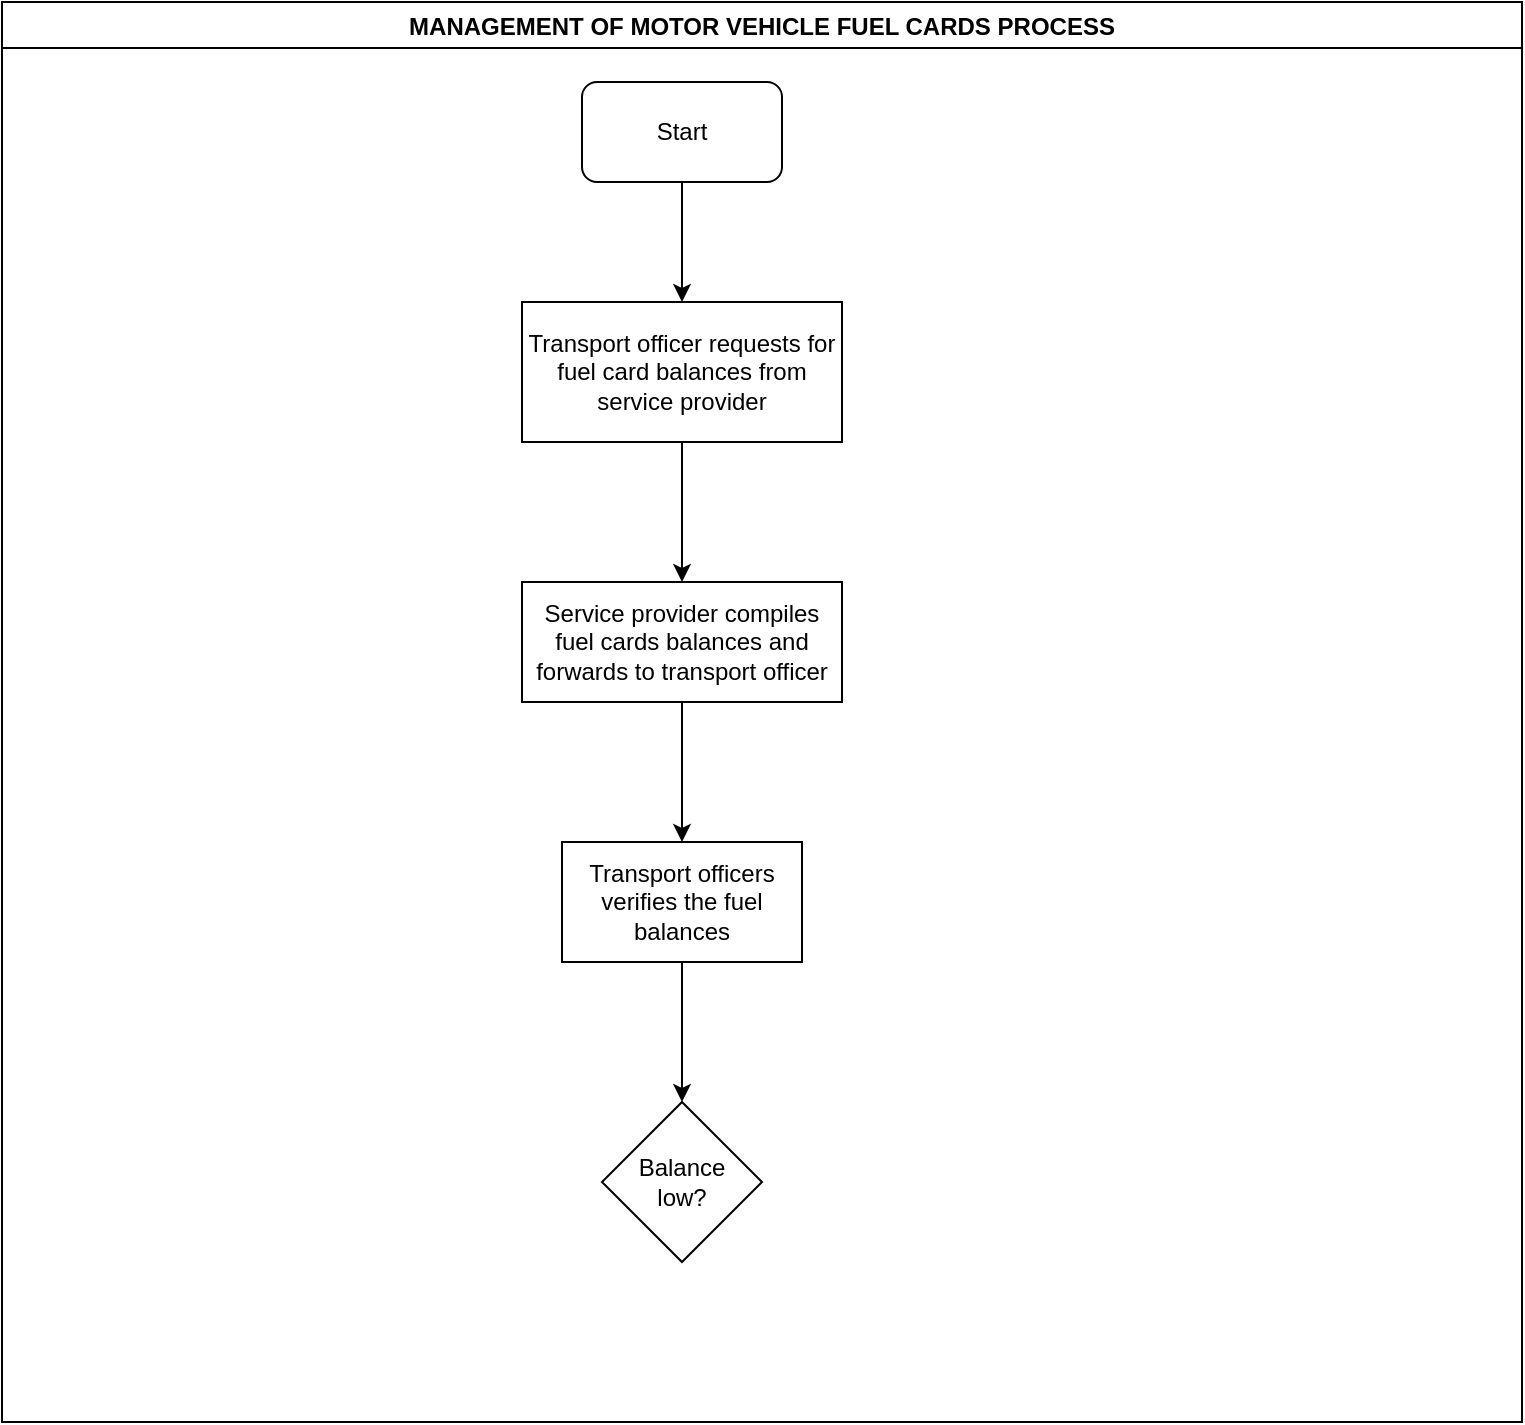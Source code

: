 <mxfile version="14.1.8" type="github">
  <diagram id="mqCRt8jWshRflJlXmG6v" name="Page-1">
    <mxGraphModel dx="1038" dy="547" grid="1" gridSize="10" guides="1" tooltips="1" connect="1" arrows="1" fold="1" page="1" pageScale="1" pageWidth="1169" pageHeight="827" math="0" shadow="0">
      <root>
        <mxCell id="0" />
        <mxCell id="1" parent="0" />
        <mxCell id="U_bItnstda_1CP7JH8OQ-1" value="MANAGEMENT OF MOTOR VEHICLE FUEL CARDS PROCESS" style="swimlane;" vertex="1" parent="1">
          <mxGeometry x="10" y="10" width="760" height="710" as="geometry" />
        </mxCell>
        <mxCell id="U_bItnstda_1CP7JH8OQ-2" value="Start" style="rounded=1;whiteSpace=wrap;html=1;" vertex="1" parent="U_bItnstda_1CP7JH8OQ-1">
          <mxGeometry x="290" y="40" width="100" height="50" as="geometry" />
        </mxCell>
        <mxCell id="U_bItnstda_1CP7JH8OQ-5" value="Transport officer requests for fuel card balances from service provider" style="rounded=0;whiteSpace=wrap;html=1;" vertex="1" parent="U_bItnstda_1CP7JH8OQ-1">
          <mxGeometry x="260" y="150" width="160" height="70" as="geometry" />
        </mxCell>
        <mxCell id="U_bItnstda_1CP7JH8OQ-4" value="" style="edgeStyle=orthogonalEdgeStyle;rounded=0;orthogonalLoop=1;jettySize=auto;html=1;" edge="1" parent="U_bItnstda_1CP7JH8OQ-1" source="U_bItnstda_1CP7JH8OQ-2" target="U_bItnstda_1CP7JH8OQ-5">
          <mxGeometry relative="1" as="geometry">
            <mxPoint x="340" y="165" as="targetPoint" />
          </mxGeometry>
        </mxCell>
        <mxCell id="U_bItnstda_1CP7JH8OQ-6" value="Service provider compiles fuel cards balances and forwards to transport officer" style="whiteSpace=wrap;html=1;rounded=0;" vertex="1" parent="U_bItnstda_1CP7JH8OQ-1">
          <mxGeometry x="260" y="290" width="160" height="60" as="geometry" />
        </mxCell>
        <mxCell id="U_bItnstda_1CP7JH8OQ-7" value="" style="edgeStyle=orthogonalEdgeStyle;rounded=0;orthogonalLoop=1;jettySize=auto;html=1;" edge="1" parent="U_bItnstda_1CP7JH8OQ-1" source="U_bItnstda_1CP7JH8OQ-5" target="U_bItnstda_1CP7JH8OQ-6">
          <mxGeometry relative="1" as="geometry" />
        </mxCell>
        <mxCell id="U_bItnstda_1CP7JH8OQ-8" value="Transport officers verifies the fuel balances" style="whiteSpace=wrap;html=1;rounded=0;" vertex="1" parent="U_bItnstda_1CP7JH8OQ-1">
          <mxGeometry x="280" y="420" width="120" height="60" as="geometry" />
        </mxCell>
        <mxCell id="U_bItnstda_1CP7JH8OQ-9" value="" style="edgeStyle=orthogonalEdgeStyle;rounded=0;orthogonalLoop=1;jettySize=auto;html=1;" edge="1" parent="U_bItnstda_1CP7JH8OQ-1" source="U_bItnstda_1CP7JH8OQ-6" target="U_bItnstda_1CP7JH8OQ-8">
          <mxGeometry relative="1" as="geometry" />
        </mxCell>
        <mxCell id="U_bItnstda_1CP7JH8OQ-10" value="&lt;div&gt;Balance&lt;/div&gt;&lt;div&gt;low?&lt;br&gt;&lt;/div&gt;" style="rhombus;whiteSpace=wrap;html=1;rounded=0;" vertex="1" parent="1">
          <mxGeometry x="310" y="560" width="80" height="80" as="geometry" />
        </mxCell>
        <mxCell id="U_bItnstda_1CP7JH8OQ-11" value="" style="edgeStyle=orthogonalEdgeStyle;rounded=0;orthogonalLoop=1;jettySize=auto;html=1;" edge="1" parent="1" source="U_bItnstda_1CP7JH8OQ-8" target="U_bItnstda_1CP7JH8OQ-10">
          <mxGeometry relative="1" as="geometry" />
        </mxCell>
      </root>
    </mxGraphModel>
  </diagram>
</mxfile>
